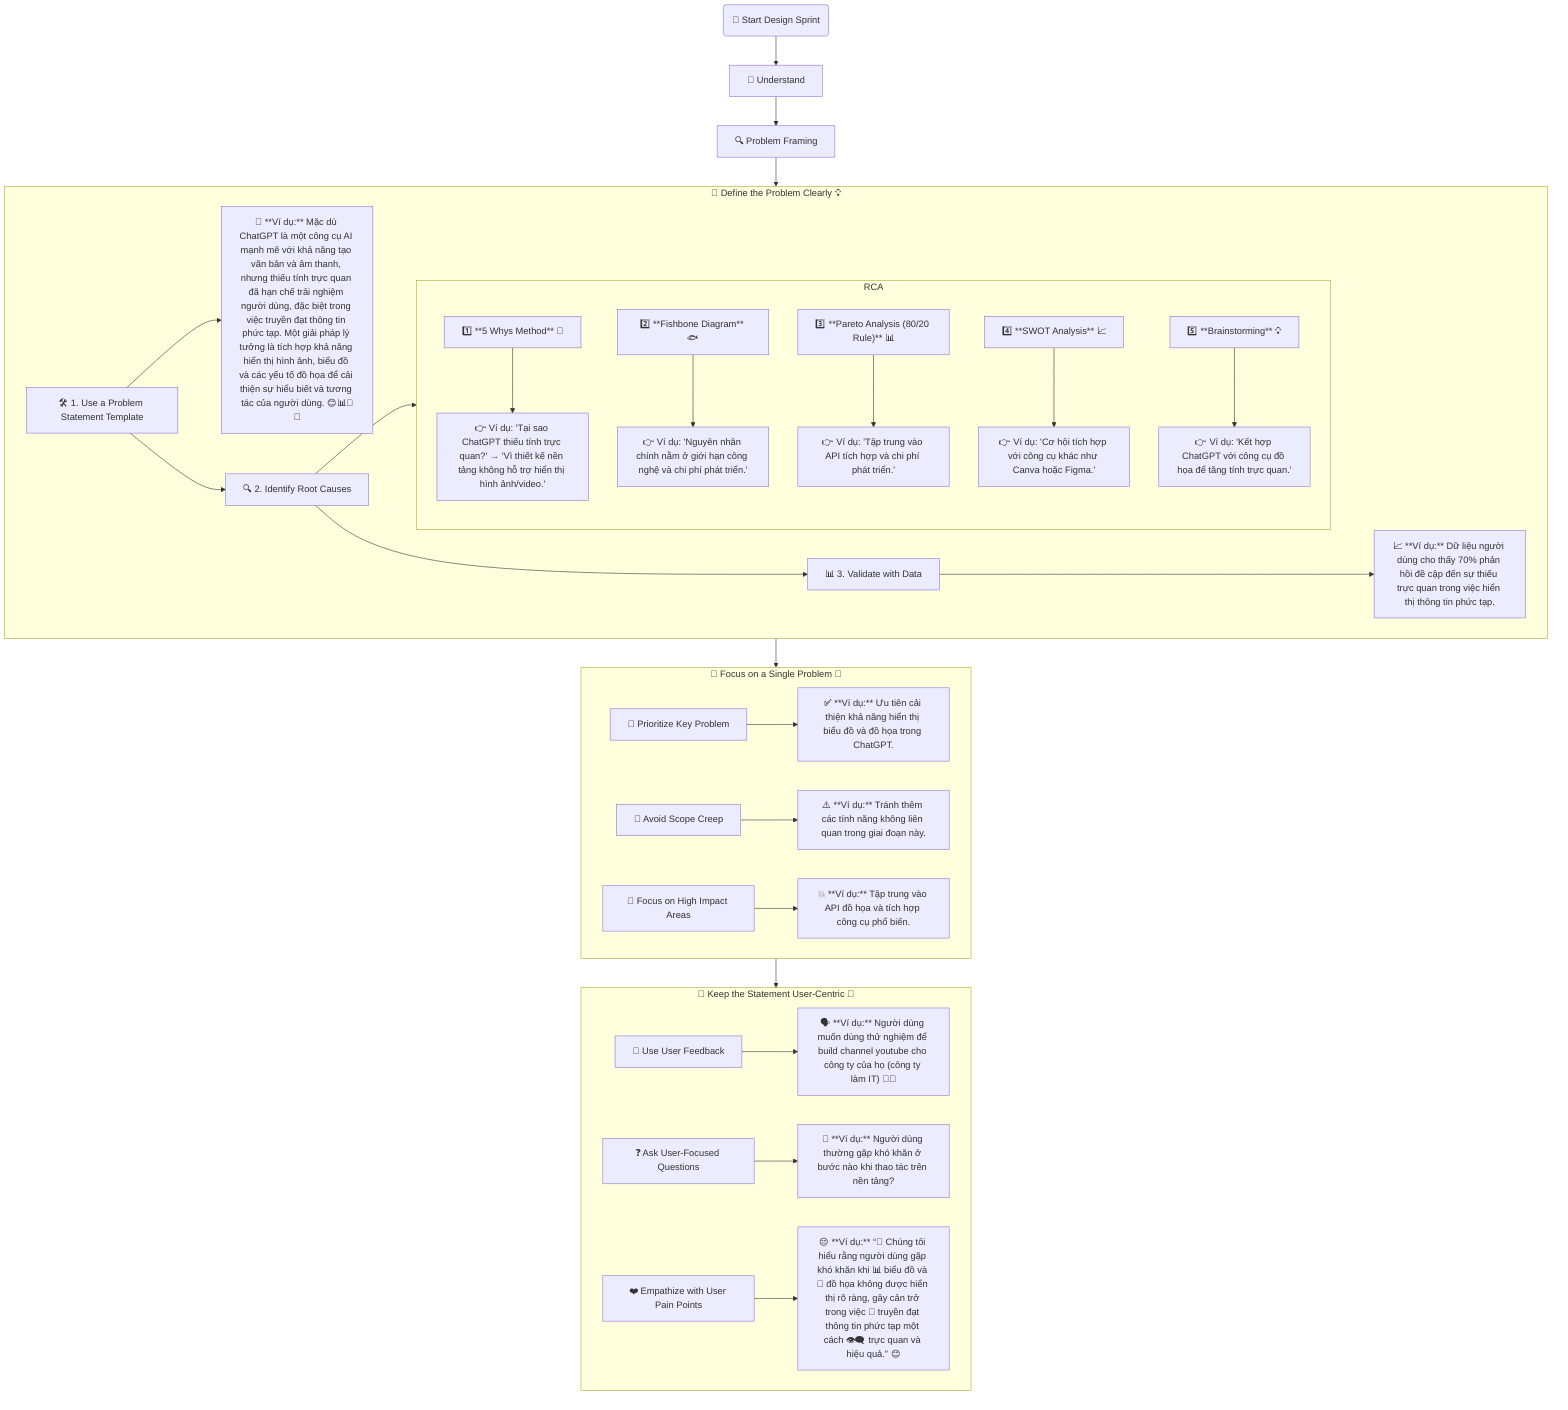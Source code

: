 flowchart TD

    Design_Sprint(🚀 Start Design Sprint) --> Understand["🧠 Understand"]

    Understand --> Problem_Framing["🔍 Problem Framing"]

    %% Define the Problem Clearly
    subgraph A1[📝 Define the Problem Clearly 💡]
        direction LR
        B1[🛠️ 1. Use a Problem Statement Template]
        B1 --> E1["📄 **Ví dụ:** Mặc dù ChatGPT là một công cụ AI mạnh mẽ với khả năng tạo văn bản và âm thanh, nhưng thiếu tính trực quan đã hạn chế trải nghiệm người dùng, đặc biệt trong việc truyền đạt thông tin phức tạp. Một giải pháp lý tưởng là tích hợp khả năng hiển thị hình ảnh, biểu đồ và các yếu tố đồ họa để cải thiện sự hiểu biết và tương tác của người dùng. 😊📊🎯💡"]
        B1 --> B2
        subgraph RCA
            RCA1["1️⃣ **5 Whys Method** 🧐"] --> RCAD1["👉 Ví dụ: 'Tại sao ChatGPT thiếu tính trực quan?' → 'Vì thiết kế nền tảng không hỗ trợ hiển thị hình ảnh/video.'"]
            RCA2["2️⃣ **Fishbone Diagram** 🐟"] --> RCAD2["👉 Ví dụ: 'Nguyên nhân chính nằm ở giới hạn công nghệ và chi phí phát triển.'"]
            RCA3["3️⃣ **Pareto Analysis (80/20 Rule)** 📊"] --> RCAD3["👉 Ví dụ: 'Tập trung vào API tích hợp và chi phí phát triển.'"]
            RCA4["4️⃣ **SWOT Analysis** 📈"] --> RCAD4["👉 Ví dụ: 'Cơ hội tích hợp với công cụ khác như Canva hoặc Figma.'"]
            RCA5["5️⃣ **Brainstorming** 💡"] --> RCAD5["👉 Ví dụ: 'Kết hợp ChatGPT với công cụ đồ họa để tăng tính trực quan.'"]
        end
        B2["🔍 2. Identify Root Causes"] --> RCA["🕵️‍♀️ **Root Cause Analysis (RCA)**"]

        B3[📊 3. Validate with Data] --> E3["📈 **Ví dụ:** Dữ liệu người dùng cho thấy 70% phản hồi đề cập đến sự thiếu trực quan trong việc hiển thị thông tin phức tạp."]

        B2 --> B3
    end

    %% Focus on a Single Problem
    subgraph A2[🎯 Focus on a Single Problem 🎯]
        C1[📌 Prioritize Key Problem] --> F1["✅ **Ví dụ:** Ưu tiên cải thiện khả năng hiển thị biểu đồ và đồ họa trong ChatGPT."]
        C2[🚫 Avoid Scope Creep] --> F2["⚠️ **Ví dụ:** Tránh thêm các tính năng không liên quan trong giai đoạn này."]
        C3[📍 Focus on High Impact Areas] --> F3["💥 **Ví dụ:** Tập trung vào API đồ họa và tích hợp công cụ phổ biến."]
    end

    %% Keep the Statement User-Centric
    subgraph A3[👤 Keep the Statement User-Centric 💬]
        D1[📢 Use User Feedback] --> G1["🗣️ **Ví dụ:** Người dùng muốn dùng thử nghiệm để build channel youtube cho công ty của họ (công ty làm IT) 💬✅"]
        D2[❓ Ask User-Focused Questions] --> G2["🤔 **Ví dụ:** Người dùng thường gặp khó khăn ở bước nào khi thao tác trên nền tảng?"]
        D3[❤️ Empathize with User Pain Points] --> G3["😔 **Ví dụ:** “🤝 Chúng tôi hiểu rằng người dùng gặp khó khăn khi 📊 biểu đồ và 🎨 đồ họa không được hiển thị rõ ràng, gây cản trở trong việc 📣 truyền đạt thông tin phức tạp một cách 👁️‍🗨️ trực quan và hiệu quả.” 😊"]
    end

    %% Connect Subgraphs in Order
    Problem_Framing --> A1 --> A2 --> A3